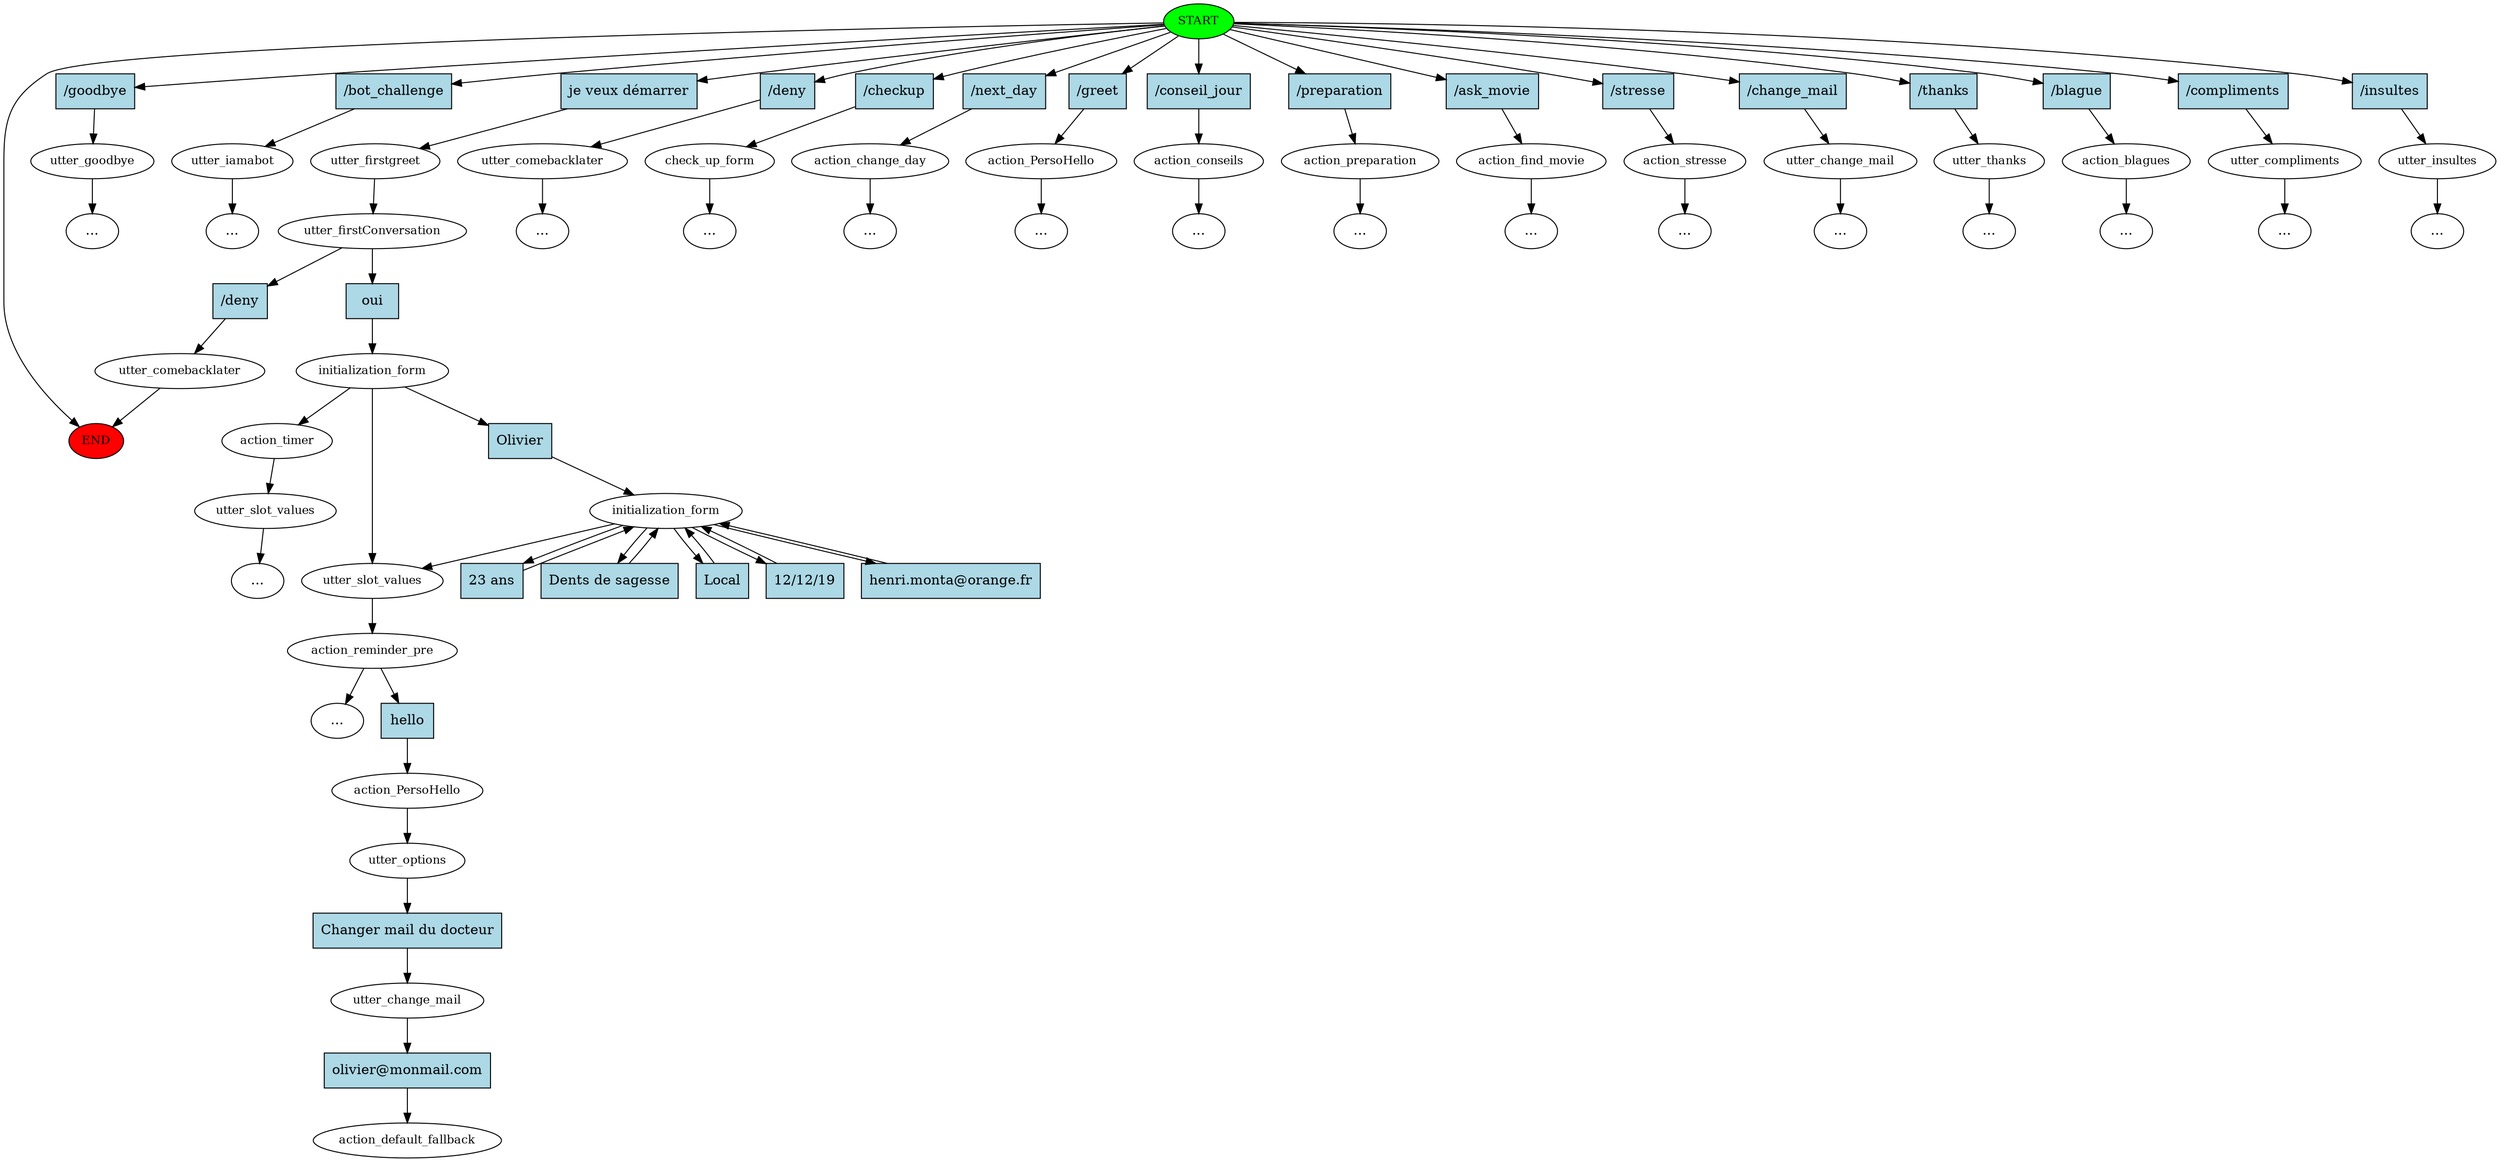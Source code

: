 digraph  {
0 [class="start active", fillcolor=green, fontsize=12, label=START, style=filled];
"-1" [class=end, fillcolor=red, fontsize=12, label=END, style=filled];
1 [class="", fontsize=12, label=utter_goodbye];
"-3" [class=ellipsis, label="..."];
2 [class="", fontsize=12, label=utter_iamabot];
"-4" [class=ellipsis, label="..."];
3 [class=active, fontsize=12, label=utter_firstgreet];
4 [class=active, fontsize=12, label=utter_firstConversation];
5 [class="", fontsize=12, label=utter_comebacklater];
6 [class="", fontsize=12, label=utter_comebacklater];
"-5" [class=ellipsis, label="..."];
7 [class="", fontsize=12, label=check_up_form];
"-6" [class=ellipsis, label="..."];
10 [class=active, fontsize=12, label=initialization_form];
11 [class="", fontsize=12, label=action_timer];
12 [class="", fontsize=12, label=utter_slot_values];
"-7" [class=ellipsis, label="..."];
13 [class="", fontsize=12, label=action_change_day];
"-8" [class=ellipsis, label="..."];
14 [class="", fontsize=12, label=action_PersoHello];
"-9" [class=ellipsis, label="..."];
15 [class="", fontsize=12, label=action_conseils];
"-10" [class=ellipsis, label="..."];
16 [class="", fontsize=12, label=action_preparation];
"-11" [class=ellipsis, label="..."];
17 [class="", fontsize=12, label=action_find_movie];
"-12" [class=ellipsis, label="..."];
18 [class="", fontsize=12, label=action_stresse];
"-13" [class=ellipsis, label="..."];
19 [class="", fontsize=12, label=utter_change_mail];
"-14" [class=ellipsis, label="..."];
20 [class="", fontsize=12, label=utter_thanks];
"-15" [class=ellipsis, label="..."];
21 [class="", fontsize=12, label=action_blagues];
"-16" [class=ellipsis, label="..."];
22 [class="", fontsize=12, label=utter_compliments];
"-17" [class=ellipsis, label="..."];
23 [class="", fontsize=12, label=utter_insultes];
"-18" [class=ellipsis, label="..."];
27 [class=active, fontsize=12, label=utter_slot_values];
28 [class=active, fontsize=12, label=action_reminder_pre];
"-19" [class=ellipsis, label="..."];
32 [class=active, fontsize=12, label=initialization_form];
40 [class=active, fontsize=12, label=action_PersoHello];
41 [class=active, fontsize=12, label=utter_options];
42 [class=active, fontsize=12, label=utter_change_mail];
43 [class="dashed active", fontsize=12, label=action_default_fallback];
44 [class=intent, fillcolor=lightblue, label="/goodbye", shape=rect, style=filled];
45 [class=intent, fillcolor=lightblue, label="/bot_challenge", shape=rect, style=filled];
46 [class="intent active", fillcolor=lightblue, label="je veux démarrer", shape=rect, style=filled];
47 [class=intent, fillcolor=lightblue, label="/deny", shape=rect, style=filled];
48 [class=intent, fillcolor=lightblue, label="/checkup", shape=rect, style=filled];
49 [class=intent, fillcolor=lightblue, label="/next_day", shape=rect, style=filled];
50 [class=intent, fillcolor=lightblue, label="/greet", shape=rect, style=filled];
51 [class=intent, fillcolor=lightblue, label="/conseil_jour", shape=rect, style=filled];
52 [class=intent, fillcolor=lightblue, label="/preparation", shape=rect, style=filled];
53 [class=intent, fillcolor=lightblue, label="/ask_movie", shape=rect, style=filled];
54 [class=intent, fillcolor=lightblue, label="/stresse", shape=rect, style=filled];
55 [class=intent, fillcolor=lightblue, label="/change_mail", shape=rect, style=filled];
56 [class=intent, fillcolor=lightblue, label="/thanks", shape=rect, style=filled];
57 [class=intent, fillcolor=lightblue, label="/blague", shape=rect, style=filled];
58 [class=intent, fillcolor=lightblue, label="/compliments", shape=rect, style=filled];
59 [class=intent, fillcolor=lightblue, label="/insultes", shape=rect, style=filled];
60 [class=intent, fillcolor=lightblue, label="/deny", shape=rect, style=filled];
61 [class="intent active", fillcolor=lightblue, label=oui, shape=rect, style=filled];
62 [class="intent active", fillcolor=lightblue, label=Olivier, shape=rect, style=filled];
63 [class="intent active", fillcolor=lightblue, label=hello, shape=rect, style=filled];
64 [class="intent active", fillcolor=lightblue, label="23 ans", shape=rect, style=filled];
65 [class="intent active", fillcolor=lightblue, label="Dents de sagesse", shape=rect, style=filled];
66 [class="intent active", fillcolor=lightblue, label=Local, shape=rect, style=filled];
67 [class="intent active", fillcolor=lightblue, label="12/12/19", shape=rect, style=filled];
68 [class="intent active", fillcolor=lightblue, label="henri.monta@orange.fr", shape=rect, style=filled];
69 [class="intent active", fillcolor=lightblue, label="Changer mail du docteur", shape=rect, style=filled];
70 [class="intent active", fillcolor=lightblue, label="olivier@monmail.com", shape=rect, style=filled];
0 -> "-1"  [class="", key=NONE, label=""];
0 -> 44  [class="", key=0];
0 -> 45  [class="", key=0];
0 -> 46  [class=active, key=0];
0 -> 47  [class="", key=0];
0 -> 48  [class="", key=0];
0 -> 49  [class="", key=0];
0 -> 50  [class="", key=0];
0 -> 51  [class="", key=0];
0 -> 52  [class="", key=0];
0 -> 53  [class="", key=0];
0 -> 54  [class="", key=0];
0 -> 55  [class="", key=0];
0 -> 56  [class="", key=0];
0 -> 57  [class="", key=0];
0 -> 58  [class="", key=0];
0 -> 59  [class="", key=0];
1 -> "-3"  [class="", key=NONE, label=""];
2 -> "-4"  [class="", key=NONE, label=""];
3 -> 4  [class=active, key=NONE, label=""];
4 -> 60  [class="", key=0];
4 -> 61  [class=active, key=0];
5 -> "-1"  [class="", key=NONE, label=""];
6 -> "-5"  [class="", key=NONE, label=""];
7 -> "-6"  [class="", key=NONE, label=""];
10 -> 11  [class="", key=NONE, label=""];
10 -> 27  [class="", key=NONE, label=""];
10 -> 62  [class=active, key=0];
11 -> 12  [class="", key=NONE, label=""];
12 -> "-7"  [class="", key=NONE, label=""];
13 -> "-8"  [class="", key=NONE, label=""];
14 -> "-9"  [class="", key=NONE, label=""];
15 -> "-10"  [class="", key=NONE, label=""];
16 -> "-11"  [class="", key=NONE, label=""];
17 -> "-12"  [class="", key=NONE, label=""];
18 -> "-13"  [class="", key=NONE, label=""];
19 -> "-14"  [class="", key=NONE, label=""];
20 -> "-15"  [class="", key=NONE, label=""];
21 -> "-16"  [class="", key=NONE, label=""];
22 -> "-17"  [class="", key=NONE, label=""];
23 -> "-18"  [class="", key=NONE, label=""];
27 -> 28  [class=active, key=NONE, label=""];
28 -> "-19"  [class="", key=NONE, label=""];
28 -> 63  [class=active, key=0];
32 -> 27  [class=active, key=NONE, label=""];
32 -> 64  [class=active, key=0];
32 -> 65  [class=active, key=0];
32 -> 66  [class=active, key=0];
32 -> 67  [class=active, key=0];
32 -> 68  [class=active, key=0];
40 -> 41  [class=active, key=NONE, label=""];
41 -> 69  [class=active, key=0];
42 -> 70  [class=active, key=0];
44 -> 1  [class="", key=0];
45 -> 2  [class="", key=0];
46 -> 3  [class=active, key=0];
47 -> 6  [class="", key=0];
48 -> 7  [class="", key=0];
49 -> 13  [class="", key=0];
50 -> 14  [class="", key=0];
51 -> 15  [class="", key=0];
52 -> 16  [class="", key=0];
53 -> 17  [class="", key=0];
54 -> 18  [class="", key=0];
55 -> 19  [class="", key=0];
56 -> 20  [class="", key=0];
57 -> 21  [class="", key=0];
58 -> 22  [class="", key=0];
59 -> 23  [class="", key=0];
60 -> 5  [class="", key=0];
61 -> 10  [class=active, key=0];
62 -> 32  [class=active, key=0];
63 -> 40  [class=active, key=0];
64 -> 32  [class=active, key=0];
65 -> 32  [class=active, key=0];
66 -> 32  [class=active, key=0];
67 -> 32  [class=active, key=0];
68 -> 32  [class=active, key=0];
69 -> 42  [class=active, key=0];
70 -> 43  [class=active, key=0];
}
